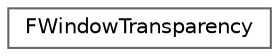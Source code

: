 digraph "Graphical Class Hierarchy"
{
 // INTERACTIVE_SVG=YES
 // LATEX_PDF_SIZE
  bgcolor="transparent";
  edge [fontname=Helvetica,fontsize=10,labelfontname=Helvetica,labelfontsize=10];
  node [fontname=Helvetica,fontsize=10,shape=box,height=0.2,width=0.4];
  rankdir="LR";
  Node0 [id="Node000000",label="FWindowTransparency",height=0.2,width=0.4,color="grey40", fillcolor="white", style="filled",URL="$d6/dc6/structFWindowTransparency.html",tooltip="Proxy structure to handle deprecated construction from bool."];
}
